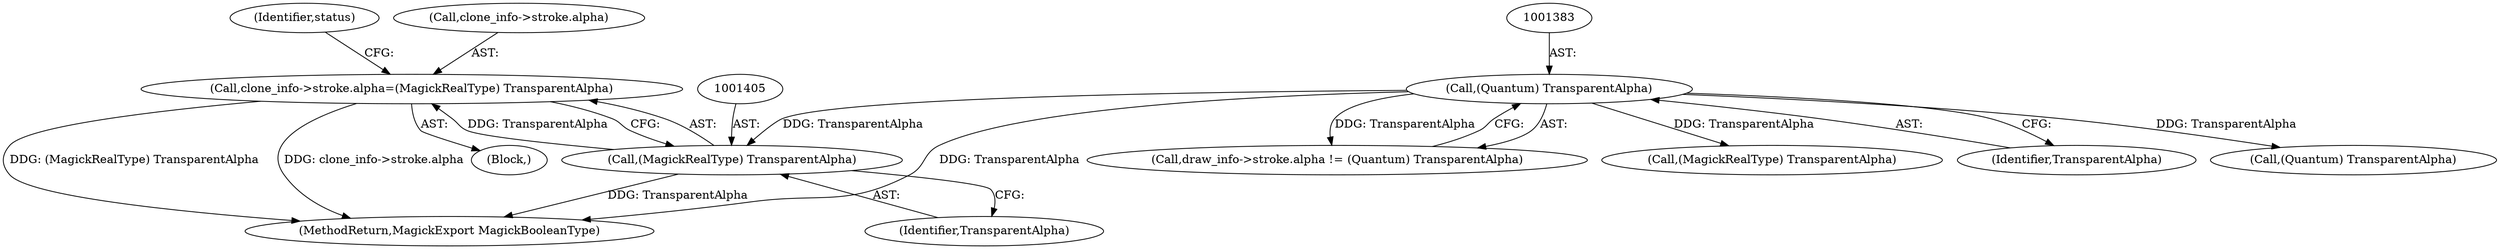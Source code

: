 digraph "0_ImageMagick_726812fa2fa7ce16bcf58f6e115f65427a1c0950_2@pointer" {
"1001398" [label="(Call,clone_info->stroke.alpha=(MagickRealType) TransparentAlpha)"];
"1001404" [label="(Call,(MagickRealType) TransparentAlpha)"];
"1001382" [label="(Call,(Quantum) TransparentAlpha)"];
"1001451" [label="(Call,(Quantum) TransparentAlpha)"];
"1001398" [label="(Call,clone_info->stroke.alpha=(MagickRealType) TransparentAlpha)"];
"1001629" [label="(MethodReturn,MagickExport MagickBooleanType)"];
"1001385" [label="(Block,)"];
"1001376" [label="(Call,draw_info->stroke.alpha != (Quantum) TransparentAlpha)"];
"1001406" [label="(Identifier,TransparentAlpha)"];
"1001576" [label="(Call,(MagickRealType) TransparentAlpha)"];
"1001399" [label="(Call,clone_info->stroke.alpha)"];
"1001382" [label="(Call,(Quantum) TransparentAlpha)"];
"1001408" [label="(Identifier,status)"];
"1001384" [label="(Identifier,TransparentAlpha)"];
"1001404" [label="(Call,(MagickRealType) TransparentAlpha)"];
"1001398" -> "1001385"  [label="AST: "];
"1001398" -> "1001404"  [label="CFG: "];
"1001399" -> "1001398"  [label="AST: "];
"1001404" -> "1001398"  [label="AST: "];
"1001408" -> "1001398"  [label="CFG: "];
"1001398" -> "1001629"  [label="DDG: (MagickRealType) TransparentAlpha"];
"1001398" -> "1001629"  [label="DDG: clone_info->stroke.alpha"];
"1001404" -> "1001398"  [label="DDG: TransparentAlpha"];
"1001404" -> "1001406"  [label="CFG: "];
"1001405" -> "1001404"  [label="AST: "];
"1001406" -> "1001404"  [label="AST: "];
"1001404" -> "1001629"  [label="DDG: TransparentAlpha"];
"1001382" -> "1001404"  [label="DDG: TransparentAlpha"];
"1001382" -> "1001376"  [label="AST: "];
"1001382" -> "1001384"  [label="CFG: "];
"1001383" -> "1001382"  [label="AST: "];
"1001384" -> "1001382"  [label="AST: "];
"1001376" -> "1001382"  [label="CFG: "];
"1001382" -> "1001629"  [label="DDG: TransparentAlpha"];
"1001382" -> "1001376"  [label="DDG: TransparentAlpha"];
"1001382" -> "1001451"  [label="DDG: TransparentAlpha"];
"1001382" -> "1001576"  [label="DDG: TransparentAlpha"];
}
